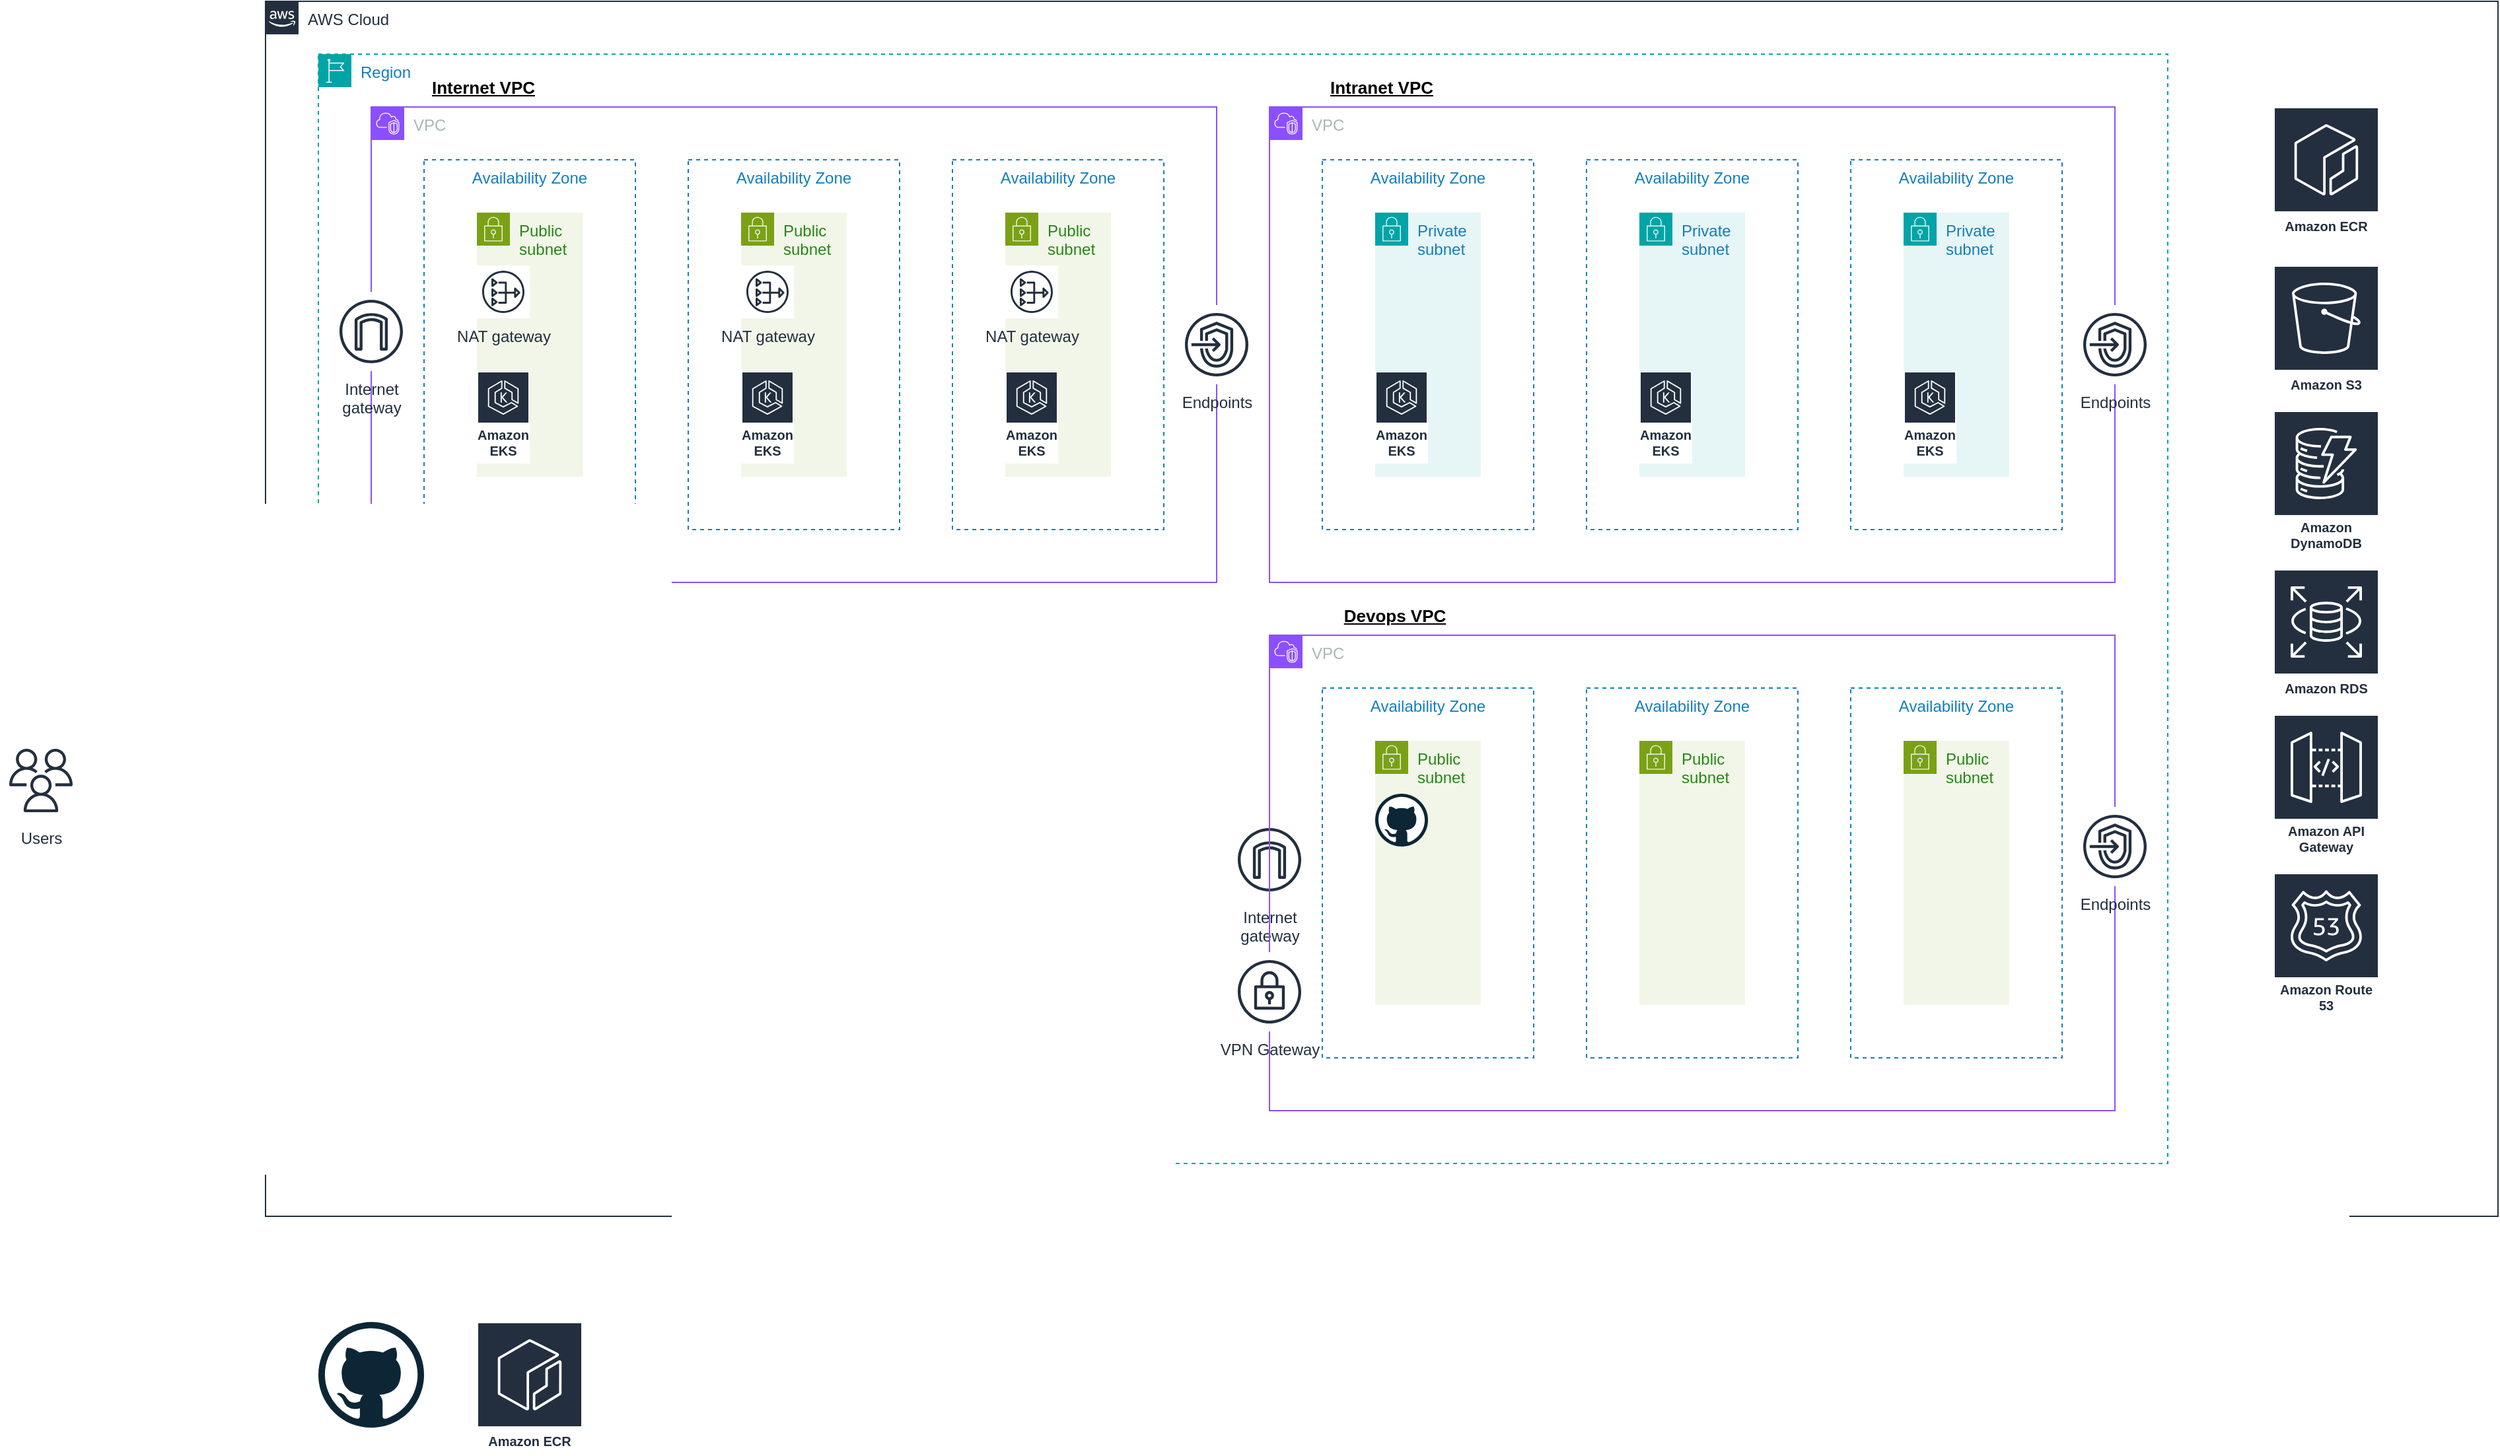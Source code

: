 <mxfile version="24.8.4">
  <diagram name="Page-1" id="IQjxv97s3cfZApNDE-nX">
    <mxGraphModel dx="3092" dy="1257" grid="1" gridSize="10" guides="1" tooltips="1" connect="1" arrows="1" fold="1" page="1" pageScale="1" pageWidth="850" pageHeight="1100" math="0" shadow="0">
      <root>
        <mxCell id="0" />
        <mxCell id="1" parent="0" />
        <mxCell id="Uyu18A_zJDjAeb_nrZd6-6" value="AWS Cloud" style="points=[[0,0],[0.25,0],[0.5,0],[0.75,0],[1,0],[1,0.25],[1,0.5],[1,0.75],[1,1],[0.75,1],[0.5,1],[0.25,1],[0,1],[0,0.75],[0,0.5],[0,0.25]];outlineConnect=0;gradientColor=none;html=1;whiteSpace=wrap;fontSize=12;fontStyle=0;container=1;pointerEvents=0;collapsible=0;recursiveResize=0;shape=mxgraph.aws4.group;grIcon=mxgraph.aws4.group_aws_cloud_alt;strokeColor=#232F3E;fillColor=none;verticalAlign=top;align=left;spacingLeft=30;fontColor=#232F3E;dashed=0;" vertex="1" parent="1">
          <mxGeometry width="1690" height="920" as="geometry" />
        </mxCell>
        <mxCell id="Uyu18A_zJDjAeb_nrZd6-18" value="Region" style="points=[[0,0],[0.25,0],[0.5,0],[0.75,0],[1,0],[1,0.25],[1,0.5],[1,0.75],[1,1],[0.75,1],[0.5,1],[0.25,1],[0,1],[0,0.75],[0,0.5],[0,0.25]];outlineConnect=0;gradientColor=none;html=1;whiteSpace=wrap;fontSize=12;fontStyle=0;container=1;pointerEvents=0;collapsible=0;recursiveResize=0;shape=mxgraph.aws4.group;grIcon=mxgraph.aws4.group_region;strokeColor=#00A4A6;fillColor=none;verticalAlign=top;align=left;spacingLeft=30;fontColor=#147EBA;dashed=1;" vertex="1" parent="Uyu18A_zJDjAeb_nrZd6-6">
          <mxGeometry x="40" y="40" width="1400" height="840" as="geometry" />
        </mxCell>
        <mxCell id="Uyu18A_zJDjAeb_nrZd6-5" value="VPC" style="points=[[0,0],[0.25,0],[0.5,0],[0.75,0],[1,0],[1,0.25],[1,0.5],[1,0.75],[1,1],[0.75,1],[0.5,1],[0.25,1],[0,1],[0,0.75],[0,0.5],[0,0.25]];outlineConnect=0;gradientColor=none;html=1;whiteSpace=wrap;fontSize=12;fontStyle=0;container=1;pointerEvents=0;collapsible=0;recursiveResize=0;shape=mxgraph.aws4.group;grIcon=mxgraph.aws4.group_vpc2;strokeColor=#8C4FFF;fillColor=none;verticalAlign=top;align=left;spacingLeft=30;fontColor=#AAB7B8;dashed=0;" vertex="1" parent="Uyu18A_zJDjAeb_nrZd6-18">
          <mxGeometry x="720" y="40" width="640" height="360" as="geometry" />
        </mxCell>
        <mxCell id="Uyu18A_zJDjAeb_nrZd6-10" value="Availability Zone" style="fillColor=none;strokeColor=#147EBA;dashed=1;verticalAlign=top;fontStyle=0;fontColor=#147EBA;whiteSpace=wrap;html=1;" vertex="1" parent="Uyu18A_zJDjAeb_nrZd6-5">
          <mxGeometry x="40" y="40" width="160" height="280" as="geometry" />
        </mxCell>
        <mxCell id="Uyu18A_zJDjAeb_nrZd6-8" value="Private subnet" style="points=[[0,0],[0.25,0],[0.5,0],[0.75,0],[1,0],[1,0.25],[1,0.5],[1,0.75],[1,1],[0.75,1],[0.5,1],[0.25,1],[0,1],[0,0.75],[0,0.5],[0,0.25]];outlineConnect=0;gradientColor=none;html=1;whiteSpace=wrap;fontSize=12;fontStyle=0;container=1;pointerEvents=0;collapsible=0;recursiveResize=0;shape=mxgraph.aws4.group;grIcon=mxgraph.aws4.group_security_group;grStroke=0;strokeColor=#00A4A6;fillColor=#E6F6F7;verticalAlign=top;align=left;spacingLeft=30;fontColor=#147EBA;dashed=0;" vertex="1" parent="Uyu18A_zJDjAeb_nrZd6-5">
          <mxGeometry x="80" y="80" width="80" height="200" as="geometry" />
        </mxCell>
        <mxCell id="Uyu18A_zJDjAeb_nrZd6-14" value="Availability Zone" style="fillColor=none;strokeColor=#147EBA;dashed=1;verticalAlign=top;fontStyle=0;fontColor=#147EBA;whiteSpace=wrap;html=1;" vertex="1" parent="Uyu18A_zJDjAeb_nrZd6-5">
          <mxGeometry x="240" y="40" width="160" height="280" as="geometry" />
        </mxCell>
        <mxCell id="Uyu18A_zJDjAeb_nrZd6-12" value="Private subnet" style="points=[[0,0],[0.25,0],[0.5,0],[0.75,0],[1,0],[1,0.25],[1,0.5],[1,0.75],[1,1],[0.75,1],[0.5,1],[0.25,1],[0,1],[0,0.75],[0,0.5],[0,0.25]];outlineConnect=0;gradientColor=none;html=1;whiteSpace=wrap;fontSize=12;fontStyle=0;container=1;pointerEvents=0;collapsible=0;recursiveResize=0;shape=mxgraph.aws4.group;grIcon=mxgraph.aws4.group_security_group;grStroke=0;strokeColor=#00A4A6;fillColor=#E6F6F7;verticalAlign=top;align=left;spacingLeft=30;fontColor=#147EBA;dashed=0;" vertex="1" parent="Uyu18A_zJDjAeb_nrZd6-5">
          <mxGeometry x="280" y="80" width="80" height="200" as="geometry" />
        </mxCell>
        <mxCell id="Uyu18A_zJDjAeb_nrZd6-17" value="Availability Zone" style="fillColor=none;strokeColor=#147EBA;dashed=1;verticalAlign=top;fontStyle=0;fontColor=#147EBA;whiteSpace=wrap;html=1;" vertex="1" parent="Uyu18A_zJDjAeb_nrZd6-5">
          <mxGeometry x="440" y="40" width="160" height="280" as="geometry" />
        </mxCell>
        <mxCell id="Uyu18A_zJDjAeb_nrZd6-15" value="Private subnet" style="points=[[0,0],[0.25,0],[0.5,0],[0.75,0],[1,0],[1,0.25],[1,0.5],[1,0.75],[1,1],[0.75,1],[0.5,1],[0.25,1],[0,1],[0,0.75],[0,0.5],[0,0.25]];outlineConnect=0;gradientColor=none;html=1;whiteSpace=wrap;fontSize=12;fontStyle=0;container=1;pointerEvents=0;collapsible=0;recursiveResize=0;shape=mxgraph.aws4.group;grIcon=mxgraph.aws4.group_security_group;grStroke=0;strokeColor=#00A4A6;fillColor=#E6F6F7;verticalAlign=top;align=left;spacingLeft=30;fontColor=#147EBA;dashed=0;" vertex="1" parent="Uyu18A_zJDjAeb_nrZd6-5">
          <mxGeometry x="480" y="80" width="80" height="200" as="geometry" />
        </mxCell>
        <mxCell id="Uyu18A_zJDjAeb_nrZd6-70" value="Amazon EKS" style="sketch=0;outlineConnect=0;fontColor=#232F3E;gradientColor=none;strokeColor=#ffffff;fillColor=#232F3E;dashed=0;verticalLabelPosition=middle;verticalAlign=bottom;align=center;html=1;whiteSpace=wrap;fontSize=10;fontStyle=1;spacing=3;shape=mxgraph.aws4.productIcon;prIcon=mxgraph.aws4.eks;" vertex="1" parent="Uyu18A_zJDjAeb_nrZd6-15">
          <mxGeometry y="120" width="40" height="70" as="geometry" />
        </mxCell>
        <mxCell id="Uyu18A_zJDjAeb_nrZd6-67" value="Amazon EKS" style="sketch=0;outlineConnect=0;fontColor=#232F3E;gradientColor=none;strokeColor=#ffffff;fillColor=#232F3E;dashed=0;verticalLabelPosition=middle;verticalAlign=bottom;align=center;html=1;whiteSpace=wrap;fontSize=10;fontStyle=1;spacing=3;shape=mxgraph.aws4.productIcon;prIcon=mxgraph.aws4.eks;" vertex="1" parent="Uyu18A_zJDjAeb_nrZd6-5">
          <mxGeometry x="80" y="200" width="40" height="70" as="geometry" />
        </mxCell>
        <mxCell id="Uyu18A_zJDjAeb_nrZd6-69" value="Amazon EKS" style="sketch=0;outlineConnect=0;fontColor=#232F3E;gradientColor=none;strokeColor=#ffffff;fillColor=#232F3E;dashed=0;verticalLabelPosition=middle;verticalAlign=bottom;align=center;html=1;whiteSpace=wrap;fontSize=10;fontStyle=1;spacing=3;shape=mxgraph.aws4.productIcon;prIcon=mxgraph.aws4.eks;" vertex="1" parent="Uyu18A_zJDjAeb_nrZd6-5">
          <mxGeometry x="280" y="200" width="40" height="70" as="geometry" />
        </mxCell>
        <mxCell id="Uyu18A_zJDjAeb_nrZd6-51" value="VPC" style="points=[[0,0],[0.25,0],[0.5,0],[0.75,0],[1,0],[1,0.25],[1,0.5],[1,0.75],[1,1],[0.75,1],[0.5,1],[0.25,1],[0,1],[0,0.75],[0,0.5],[0,0.25]];outlineConnect=0;gradientColor=none;html=1;whiteSpace=wrap;fontSize=12;fontStyle=0;container=1;pointerEvents=0;collapsible=0;recursiveResize=0;shape=mxgraph.aws4.group;grIcon=mxgraph.aws4.group_vpc2;strokeColor=#8C4FFF;fillColor=none;verticalAlign=top;align=left;spacingLeft=30;fontColor=#AAB7B8;dashed=0;" vertex="1" parent="Uyu18A_zJDjAeb_nrZd6-18">
          <mxGeometry x="40" y="40" width="640" height="360" as="geometry" />
        </mxCell>
        <mxCell id="Uyu18A_zJDjAeb_nrZd6-52" value="Availability Zone" style="fillColor=none;strokeColor=#147EBA;dashed=1;verticalAlign=top;fontStyle=0;fontColor=#147EBA;whiteSpace=wrap;html=1;" vertex="1" parent="Uyu18A_zJDjAeb_nrZd6-51">
          <mxGeometry x="40" y="40" width="160" height="280" as="geometry" />
        </mxCell>
        <mxCell id="Uyu18A_zJDjAeb_nrZd6-53" value="Public subnet" style="points=[[0,0],[0.25,0],[0.5,0],[0.75,0],[1,0],[1,0.25],[1,0.5],[1,0.75],[1,1],[0.75,1],[0.5,1],[0.25,1],[0,1],[0,0.75],[0,0.5],[0,0.25]];outlineConnect=0;gradientColor=none;html=1;whiteSpace=wrap;fontSize=12;fontStyle=0;container=1;pointerEvents=0;collapsible=0;recursiveResize=0;shape=mxgraph.aws4.group;grIcon=mxgraph.aws4.group_security_group;grStroke=0;strokeColor=#7AA116;fillColor=#F2F6E8;verticalAlign=top;align=left;spacingLeft=30;fontColor=#248814;dashed=0;" vertex="1" parent="Uyu18A_zJDjAeb_nrZd6-51">
          <mxGeometry x="80" y="80" width="80" height="200" as="geometry" />
        </mxCell>
        <mxCell id="Uyu18A_zJDjAeb_nrZd6-55" value="Availability Zone" style="fillColor=none;strokeColor=#147EBA;dashed=1;verticalAlign=top;fontStyle=0;fontColor=#147EBA;whiteSpace=wrap;html=1;" vertex="1" parent="Uyu18A_zJDjAeb_nrZd6-51">
          <mxGeometry x="240" y="40" width="160" height="280" as="geometry" />
        </mxCell>
        <mxCell id="Uyu18A_zJDjAeb_nrZd6-56" value="Public subnet" style="points=[[0,0],[0.25,0],[0.5,0],[0.75,0],[1,0],[1,0.25],[1,0.5],[1,0.75],[1,1],[0.75,1],[0.5,1],[0.25,1],[0,1],[0,0.75],[0,0.5],[0,0.25]];outlineConnect=0;gradientColor=none;html=1;whiteSpace=wrap;fontSize=12;fontStyle=0;container=1;pointerEvents=0;collapsible=0;recursiveResize=0;shape=mxgraph.aws4.group;grIcon=mxgraph.aws4.group_security_group;grStroke=0;strokeColor=#7AA116;fillColor=#F2F6E8;verticalAlign=top;align=left;spacingLeft=30;fontColor=#248814;dashed=0;" vertex="1" parent="Uyu18A_zJDjAeb_nrZd6-51">
          <mxGeometry x="280" y="80" width="80" height="200" as="geometry" />
        </mxCell>
        <mxCell id="Uyu18A_zJDjAeb_nrZd6-57" value="Availability Zone" style="fillColor=none;strokeColor=#147EBA;dashed=1;verticalAlign=top;fontStyle=0;fontColor=#147EBA;whiteSpace=wrap;html=1;" vertex="1" parent="Uyu18A_zJDjAeb_nrZd6-51">
          <mxGeometry x="440" y="40" width="160" height="280" as="geometry" />
        </mxCell>
        <mxCell id="Uyu18A_zJDjAeb_nrZd6-58" value="Public subnet" style="points=[[0,0],[0.25,0],[0.5,0],[0.75,0],[1,0],[1,0.25],[1,0.5],[1,0.75],[1,1],[0.75,1],[0.5,1],[0.25,1],[0,1],[0,0.75],[0,0.5],[0,0.25]];outlineConnect=0;gradientColor=none;html=1;whiteSpace=wrap;fontSize=12;fontStyle=0;container=1;pointerEvents=0;collapsible=0;recursiveResize=0;shape=mxgraph.aws4.group;grIcon=mxgraph.aws4.group_security_group;grStroke=0;strokeColor=#7AA116;fillColor=#F2F6E8;verticalAlign=top;align=left;spacingLeft=30;fontColor=#248814;dashed=0;" vertex="1" parent="Uyu18A_zJDjAeb_nrZd6-51">
          <mxGeometry x="480" y="80" width="80" height="200" as="geometry" />
        </mxCell>
        <mxCell id="Uyu18A_zJDjAeb_nrZd6-59" value="Internet&#xa;gateway" style="sketch=0;outlineConnect=0;fontColor=#232F3E;gradientColor=none;strokeColor=#232F3E;fillColor=#ffffff;dashed=0;verticalLabelPosition=bottom;verticalAlign=top;align=center;html=1;fontSize=12;fontStyle=0;aspect=fixed;shape=mxgraph.aws4.resourceIcon;resIcon=mxgraph.aws4.internet_gateway;" vertex="1" parent="Uyu18A_zJDjAeb_nrZd6-51">
          <mxGeometry x="-30" y="140" width="60" height="60" as="geometry" />
        </mxCell>
        <mxCell id="Uyu18A_zJDjAeb_nrZd6-61" value="NAT gateway" style="sketch=0;outlineConnect=0;fontColor=#232F3E;gradientColor=none;strokeColor=#232F3E;fillColor=#ffffff;dashed=0;verticalLabelPosition=bottom;verticalAlign=top;align=center;html=1;fontSize=12;fontStyle=0;aspect=fixed;shape=mxgraph.aws4.resourceIcon;resIcon=mxgraph.aws4.nat_gateway;" vertex="1" parent="Uyu18A_zJDjAeb_nrZd6-51">
          <mxGeometry x="480" y="120" width="40" height="40" as="geometry" />
        </mxCell>
        <mxCell id="Uyu18A_zJDjAeb_nrZd6-54" value="NAT gateway" style="sketch=0;outlineConnect=0;fontColor=#232F3E;gradientColor=none;strokeColor=#232F3E;fillColor=#ffffff;dashed=0;verticalLabelPosition=bottom;verticalAlign=top;align=center;html=1;fontSize=12;fontStyle=0;aspect=fixed;shape=mxgraph.aws4.resourceIcon;resIcon=mxgraph.aws4.nat_gateway;" vertex="1" parent="Uyu18A_zJDjAeb_nrZd6-51">
          <mxGeometry x="80" y="120" width="40" height="40" as="geometry" />
        </mxCell>
        <mxCell id="Uyu18A_zJDjAeb_nrZd6-60" value="NAT gateway" style="sketch=0;outlineConnect=0;fontColor=#232F3E;gradientColor=none;strokeColor=#232F3E;fillColor=#ffffff;dashed=0;verticalLabelPosition=bottom;verticalAlign=top;align=center;html=1;fontSize=12;fontStyle=0;aspect=fixed;shape=mxgraph.aws4.resourceIcon;resIcon=mxgraph.aws4.nat_gateway;" vertex="1" parent="Uyu18A_zJDjAeb_nrZd6-51">
          <mxGeometry x="280" y="120" width="40" height="40" as="geometry" />
        </mxCell>
        <mxCell id="Uyu18A_zJDjAeb_nrZd6-75" value="Amazon EKS" style="sketch=0;outlineConnect=0;fontColor=#232F3E;gradientColor=none;strokeColor=#ffffff;fillColor=#232F3E;dashed=0;verticalLabelPosition=middle;verticalAlign=bottom;align=center;html=1;whiteSpace=wrap;fontSize=10;fontStyle=1;spacing=3;shape=mxgraph.aws4.productIcon;prIcon=mxgraph.aws4.eks;" vertex="1" parent="Uyu18A_zJDjAeb_nrZd6-51">
          <mxGeometry x="80" y="200" width="40" height="70" as="geometry" />
        </mxCell>
        <mxCell id="Uyu18A_zJDjAeb_nrZd6-76" value="Amazon EKS" style="sketch=0;outlineConnect=0;fontColor=#232F3E;gradientColor=none;strokeColor=#ffffff;fillColor=#232F3E;dashed=0;verticalLabelPosition=middle;verticalAlign=bottom;align=center;html=1;whiteSpace=wrap;fontSize=10;fontStyle=1;spacing=3;shape=mxgraph.aws4.productIcon;prIcon=mxgraph.aws4.eks;" vertex="1" parent="Uyu18A_zJDjAeb_nrZd6-51">
          <mxGeometry x="280" y="200" width="40" height="70" as="geometry" />
        </mxCell>
        <mxCell id="Uyu18A_zJDjAeb_nrZd6-77" value="Amazon EKS" style="sketch=0;outlineConnect=0;fontColor=#232F3E;gradientColor=none;strokeColor=#ffffff;fillColor=#232F3E;dashed=0;verticalLabelPosition=middle;verticalAlign=bottom;align=center;html=1;whiteSpace=wrap;fontSize=10;fontStyle=1;spacing=3;shape=mxgraph.aws4.productIcon;prIcon=mxgraph.aws4.eks;" vertex="1" parent="Uyu18A_zJDjAeb_nrZd6-51">
          <mxGeometry x="480" y="200" width="40" height="70" as="geometry" />
        </mxCell>
        <mxCell id="Uyu18A_zJDjAeb_nrZd6-42" value="Internet&#xa;gateway" style="sketch=0;outlineConnect=0;fontColor=#232F3E;gradientColor=none;strokeColor=#232F3E;fillColor=#ffffff;dashed=0;verticalLabelPosition=bottom;verticalAlign=top;align=center;html=1;fontSize=12;fontStyle=0;aspect=fixed;shape=mxgraph.aws4.resourceIcon;resIcon=mxgraph.aws4.internet_gateway;" vertex="1" parent="Uyu18A_zJDjAeb_nrZd6-18">
          <mxGeometry x="690" y="580" width="60" height="60" as="geometry" />
        </mxCell>
        <mxCell id="Uyu18A_zJDjAeb_nrZd6-28" value="VPC" style="points=[[0,0],[0.25,0],[0.5,0],[0.75,0],[1,0],[1,0.25],[1,0.5],[1,0.75],[1,1],[0.75,1],[0.5,1],[0.25,1],[0,1],[0,0.75],[0,0.5],[0,0.25]];outlineConnect=0;gradientColor=none;html=1;whiteSpace=wrap;fontSize=12;fontStyle=0;container=1;pointerEvents=0;collapsible=0;recursiveResize=0;shape=mxgraph.aws4.group;grIcon=mxgraph.aws4.group_vpc2;strokeColor=#8C4FFF;fillColor=none;verticalAlign=top;align=left;spacingLeft=30;fontColor=#AAB7B8;dashed=0;" vertex="1" parent="Uyu18A_zJDjAeb_nrZd6-18">
          <mxGeometry x="720" y="440" width="640" height="360" as="geometry" />
        </mxCell>
        <mxCell id="Uyu18A_zJDjAeb_nrZd6-31" value="Availability Zone" style="fillColor=none;strokeColor=#147EBA;dashed=1;verticalAlign=top;fontStyle=0;fontColor=#147EBA;whiteSpace=wrap;html=1;" vertex="1" parent="Uyu18A_zJDjAeb_nrZd6-28">
          <mxGeometry x="40" y="40" width="160" height="280" as="geometry" />
        </mxCell>
        <mxCell id="Uyu18A_zJDjAeb_nrZd6-30" value="Public subnet" style="points=[[0,0],[0.25,0],[0.5,0],[0.75,0],[1,0],[1,0.25],[1,0.5],[1,0.75],[1,1],[0.75,1],[0.5,1],[0.25,1],[0,1],[0,0.75],[0,0.5],[0,0.25]];outlineConnect=0;gradientColor=none;html=1;whiteSpace=wrap;fontSize=12;fontStyle=0;container=1;pointerEvents=0;collapsible=0;recursiveResize=0;shape=mxgraph.aws4.group;grIcon=mxgraph.aws4.group_security_group;grStroke=0;strokeColor=#7AA116;fillColor=#F2F6E8;verticalAlign=top;align=left;spacingLeft=30;fontColor=#248814;dashed=0;" vertex="1" parent="Uyu18A_zJDjAeb_nrZd6-28">
          <mxGeometry x="80" y="80" width="80" height="200" as="geometry" />
        </mxCell>
        <mxCell id="Uyu18A_zJDjAeb_nrZd6-43" value="Availability Zone" style="fillColor=none;strokeColor=#147EBA;dashed=1;verticalAlign=top;fontStyle=0;fontColor=#147EBA;whiteSpace=wrap;html=1;" vertex="1" parent="Uyu18A_zJDjAeb_nrZd6-28">
          <mxGeometry x="240" y="40" width="160" height="280" as="geometry" />
        </mxCell>
        <mxCell id="Uyu18A_zJDjAeb_nrZd6-44" value="Public subnet" style="points=[[0,0],[0.25,0],[0.5,0],[0.75,0],[1,0],[1,0.25],[1,0.5],[1,0.75],[1,1],[0.75,1],[0.5,1],[0.25,1],[0,1],[0,0.75],[0,0.5],[0,0.25]];outlineConnect=0;gradientColor=none;html=1;whiteSpace=wrap;fontSize=12;fontStyle=0;container=1;pointerEvents=0;collapsible=0;recursiveResize=0;shape=mxgraph.aws4.group;grIcon=mxgraph.aws4.group_security_group;grStroke=0;strokeColor=#7AA116;fillColor=#F2F6E8;verticalAlign=top;align=left;spacingLeft=30;fontColor=#248814;dashed=0;" vertex="1" parent="Uyu18A_zJDjAeb_nrZd6-28">
          <mxGeometry x="280" y="80" width="80" height="200" as="geometry" />
        </mxCell>
        <mxCell id="Uyu18A_zJDjAeb_nrZd6-46" value="Availability Zone" style="fillColor=none;strokeColor=#147EBA;dashed=1;verticalAlign=top;fontStyle=0;fontColor=#147EBA;whiteSpace=wrap;html=1;" vertex="1" parent="Uyu18A_zJDjAeb_nrZd6-28">
          <mxGeometry x="440" y="40" width="160" height="280" as="geometry" />
        </mxCell>
        <mxCell id="Uyu18A_zJDjAeb_nrZd6-47" value="Public subnet" style="points=[[0,0],[0.25,0],[0.5,0],[0.75,0],[1,0],[1,0.25],[1,0.5],[1,0.75],[1,1],[0.75,1],[0.5,1],[0.25,1],[0,1],[0,0.75],[0,0.5],[0,0.25]];outlineConnect=0;gradientColor=none;html=1;whiteSpace=wrap;fontSize=12;fontStyle=0;container=1;pointerEvents=0;collapsible=0;recursiveResize=0;shape=mxgraph.aws4.group;grIcon=mxgraph.aws4.group_security_group;grStroke=0;strokeColor=#7AA116;fillColor=#F2F6E8;verticalAlign=top;align=left;spacingLeft=30;fontColor=#248814;dashed=0;" vertex="1" parent="Uyu18A_zJDjAeb_nrZd6-28">
          <mxGeometry x="480" y="80" width="80" height="200" as="geometry" />
        </mxCell>
        <mxCell id="Uyu18A_zJDjAeb_nrZd6-74" value="Devops VPC" style="text;html=1;align=center;verticalAlign=middle;whiteSpace=wrap;rounded=0;fontStyle=5;fontSize=13;" vertex="1" parent="Uyu18A_zJDjAeb_nrZd6-28">
          <mxGeometry x="50" y="-30" width="90" height="30" as="geometry" />
        </mxCell>
        <mxCell id="Uyu18A_zJDjAeb_nrZd6-63" value="VPN Gateway" style="sketch=0;outlineConnect=0;fontColor=#232F3E;gradientColor=none;strokeColor=#232F3E;fillColor=#ffffff;dashed=0;verticalLabelPosition=bottom;verticalAlign=top;align=center;html=1;fontSize=12;fontStyle=0;aspect=fixed;shape=mxgraph.aws4.resourceIcon;resIcon=mxgraph.aws4.vpn_gateway;" vertex="1" parent="Uyu18A_zJDjAeb_nrZd6-28">
          <mxGeometry x="-30" y="240" width="60" height="60" as="geometry" />
        </mxCell>
        <mxCell id="Uyu18A_zJDjAeb_nrZd6-81" value="" style="dashed=0;outlineConnect=0;html=1;align=center;labelPosition=center;verticalLabelPosition=bottom;verticalAlign=top;shape=mxgraph.weblogos.github" vertex="1" parent="Uyu18A_zJDjAeb_nrZd6-28">
          <mxGeometry x="80" y="120" width="40" height="40" as="geometry" />
        </mxCell>
        <mxCell id="Uyu18A_zJDjAeb_nrZd6-64" value="Endpoints" style="sketch=0;outlineConnect=0;fontColor=#232F3E;gradientColor=none;strokeColor=#232F3E;fillColor=#ffffff;dashed=0;verticalLabelPosition=bottom;verticalAlign=top;align=center;html=1;fontSize=12;fontStyle=0;aspect=fixed;shape=mxgraph.aws4.resourceIcon;resIcon=mxgraph.aws4.endpoints;" vertex="1" parent="Uyu18A_zJDjAeb_nrZd6-18">
          <mxGeometry x="1330" y="190" width="60" height="60" as="geometry" />
        </mxCell>
        <mxCell id="Uyu18A_zJDjAeb_nrZd6-65" value="Endpoints" style="sketch=0;outlineConnect=0;fontColor=#232F3E;gradientColor=none;strokeColor=#232F3E;fillColor=#ffffff;dashed=0;verticalLabelPosition=bottom;verticalAlign=top;align=center;html=1;fontSize=12;fontStyle=0;aspect=fixed;shape=mxgraph.aws4.resourceIcon;resIcon=mxgraph.aws4.endpoints;" vertex="1" parent="Uyu18A_zJDjAeb_nrZd6-18">
          <mxGeometry x="1330" y="570" width="60" height="60" as="geometry" />
        </mxCell>
        <mxCell id="Uyu18A_zJDjAeb_nrZd6-66" value="Endpoints" style="sketch=0;outlineConnect=0;fontColor=#232F3E;gradientColor=none;strokeColor=#232F3E;fillColor=#ffffff;dashed=0;verticalLabelPosition=bottom;verticalAlign=top;align=center;html=1;fontSize=12;fontStyle=0;aspect=fixed;shape=mxgraph.aws4.resourceIcon;resIcon=mxgraph.aws4.endpoints;" vertex="1" parent="Uyu18A_zJDjAeb_nrZd6-18">
          <mxGeometry x="650" y="190" width="60" height="60" as="geometry" />
        </mxCell>
        <mxCell id="Uyu18A_zJDjAeb_nrZd6-71" value="Internet VPC" style="text;html=1;align=center;verticalAlign=middle;whiteSpace=wrap;rounded=0;fontStyle=5;fontSize=13;" vertex="1" parent="Uyu18A_zJDjAeb_nrZd6-18">
          <mxGeometry x="80" y="10" width="90" height="30" as="geometry" />
        </mxCell>
        <mxCell id="Uyu18A_zJDjAeb_nrZd6-73" value="Intranet VPC" style="text;html=1;align=center;verticalAlign=middle;whiteSpace=wrap;rounded=0;fontStyle=5;fontSize=13;" vertex="1" parent="Uyu18A_zJDjAeb_nrZd6-18">
          <mxGeometry x="760" y="10" width="90" height="30" as="geometry" />
        </mxCell>
        <mxCell id="Uyu18A_zJDjAeb_nrZd6-22" value="Amazon DynamoDB" style="sketch=0;outlineConnect=0;fontColor=#232F3E;gradientColor=none;strokeColor=#ffffff;fillColor=#232F3E;dashed=0;verticalLabelPosition=middle;verticalAlign=bottom;align=center;html=1;whiteSpace=wrap;fontSize=10;fontStyle=1;spacing=3;shape=mxgraph.aws4.productIcon;prIcon=mxgraph.aws4.dynamodb;" vertex="1" parent="Uyu18A_zJDjAeb_nrZd6-6">
          <mxGeometry x="1520" y="310" width="80" height="110" as="geometry" />
        </mxCell>
        <mxCell id="Uyu18A_zJDjAeb_nrZd6-23" value="Amazon RDS" style="sketch=0;outlineConnect=0;fontColor=#232F3E;gradientColor=none;strokeColor=#ffffff;fillColor=#232F3E;dashed=0;verticalLabelPosition=middle;verticalAlign=bottom;align=center;html=1;whiteSpace=wrap;fontSize=10;fontStyle=1;spacing=3;shape=mxgraph.aws4.productIcon;prIcon=mxgraph.aws4.rds;" vertex="1" parent="Uyu18A_zJDjAeb_nrZd6-6">
          <mxGeometry x="1520" y="430" width="80" height="100" as="geometry" />
        </mxCell>
        <mxCell id="Uyu18A_zJDjAeb_nrZd6-24" value="Amazon S3" style="sketch=0;outlineConnect=0;fontColor=#232F3E;gradientColor=none;strokeColor=#ffffff;fillColor=#232F3E;dashed=0;verticalLabelPosition=middle;verticalAlign=bottom;align=center;html=1;whiteSpace=wrap;fontSize=10;fontStyle=1;spacing=3;shape=mxgraph.aws4.productIcon;prIcon=mxgraph.aws4.s3;" vertex="1" parent="Uyu18A_zJDjAeb_nrZd6-6">
          <mxGeometry x="1520" y="200" width="80" height="100" as="geometry" />
        </mxCell>
        <mxCell id="Uyu18A_zJDjAeb_nrZd6-26" value="Amazon ECR" style="sketch=0;outlineConnect=0;fontColor=#232F3E;gradientColor=none;strokeColor=#ffffff;fillColor=#232F3E;dashed=0;verticalLabelPosition=middle;verticalAlign=bottom;align=center;html=1;whiteSpace=wrap;fontSize=10;fontStyle=1;spacing=3;shape=mxgraph.aws4.productIcon;prIcon=mxgraph.aws4.ecr;" vertex="1" parent="Uyu18A_zJDjAeb_nrZd6-6">
          <mxGeometry x="1520" y="80" width="80" height="100" as="geometry" />
        </mxCell>
        <mxCell id="Uyu18A_zJDjAeb_nrZd6-41" value="Amazon API Gateway" style="sketch=0;outlineConnect=0;fontColor=#232F3E;gradientColor=none;strokeColor=#ffffff;fillColor=#232F3E;dashed=0;verticalLabelPosition=middle;verticalAlign=bottom;align=center;html=1;whiteSpace=wrap;fontSize=10;fontStyle=1;spacing=3;shape=mxgraph.aws4.productIcon;prIcon=mxgraph.aws4.api_gateway;" vertex="1" parent="Uyu18A_zJDjAeb_nrZd6-6">
          <mxGeometry x="1520" y="540" width="80" height="110" as="geometry" />
        </mxCell>
        <mxCell id="Uyu18A_zJDjAeb_nrZd6-80" value="Amazon Route 53" style="sketch=0;outlineConnect=0;fontColor=#232F3E;gradientColor=none;strokeColor=#ffffff;fillColor=#232F3E;dashed=0;verticalLabelPosition=middle;verticalAlign=bottom;align=center;html=1;whiteSpace=wrap;fontSize=10;fontStyle=1;spacing=3;shape=mxgraph.aws4.productIcon;prIcon=mxgraph.aws4.route_53;" vertex="1" parent="Uyu18A_zJDjAeb_nrZd6-6">
          <mxGeometry x="1520" y="660" width="80" height="110" as="geometry" />
        </mxCell>
        <mxCell id="Uyu18A_zJDjAeb_nrZd6-25" value="Users" style="sketch=0;outlineConnect=0;fontColor=#232F3E;gradientColor=none;strokeColor=#232F3E;fillColor=#ffffff;dashed=0;verticalLabelPosition=bottom;verticalAlign=top;align=center;html=1;fontSize=12;fontStyle=0;aspect=fixed;shape=mxgraph.aws4.resourceIcon;resIcon=mxgraph.aws4.users;" vertex="1" parent="1">
          <mxGeometry x="-200" y="560" width="60" height="60" as="geometry" />
        </mxCell>
        <mxCell id="Uyu18A_zJDjAeb_nrZd6-82" value="" style="dashed=0;outlineConnect=0;html=1;align=center;labelPosition=center;verticalLabelPosition=bottom;verticalAlign=top;shape=mxgraph.weblogos.github" vertex="1" parent="1">
          <mxGeometry x="40" y="1000" width="80" height="80" as="geometry" />
        </mxCell>
        <mxCell id="Uyu18A_zJDjAeb_nrZd6-83" value="Amazon ECR" style="sketch=0;outlineConnect=0;fontColor=#232F3E;gradientColor=none;strokeColor=#ffffff;fillColor=#232F3E;dashed=0;verticalLabelPosition=middle;verticalAlign=bottom;align=center;html=1;whiteSpace=wrap;fontSize=10;fontStyle=1;spacing=3;shape=mxgraph.aws4.productIcon;prIcon=mxgraph.aws4.ecr;" vertex="1" parent="1">
          <mxGeometry x="160" y="1000" width="80" height="100" as="geometry" />
        </mxCell>
      </root>
    </mxGraphModel>
  </diagram>
</mxfile>
